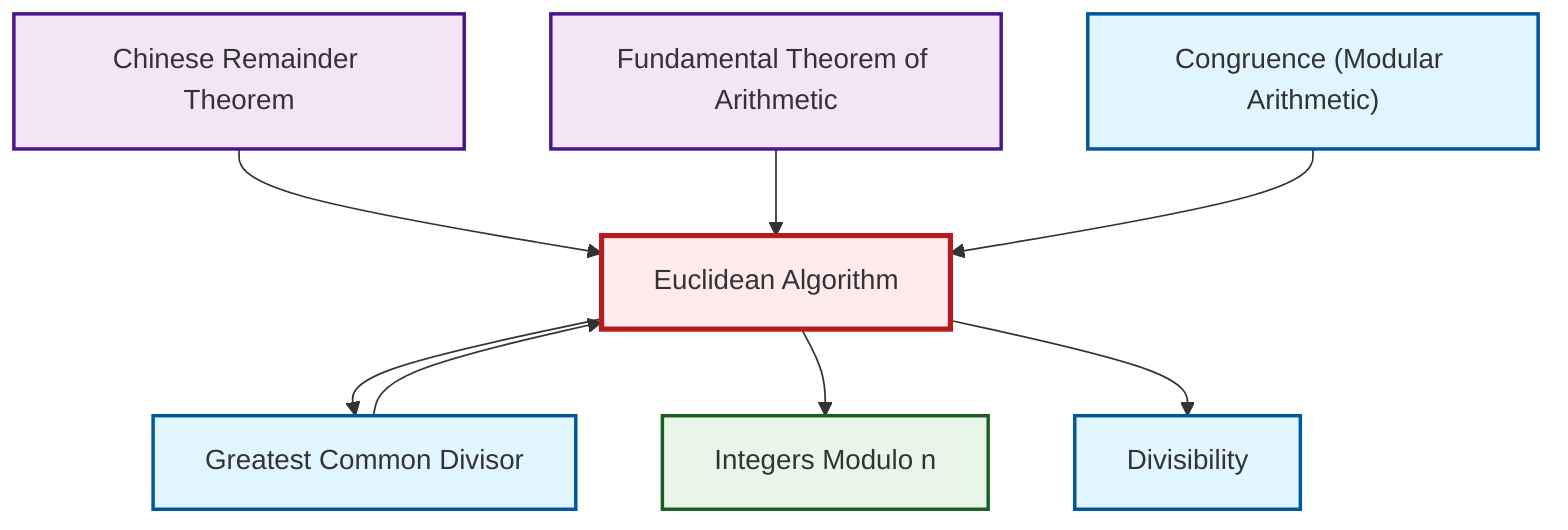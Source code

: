 graph TD
    classDef definition fill:#e1f5fe,stroke:#01579b,stroke-width:2px
    classDef theorem fill:#f3e5f5,stroke:#4a148c,stroke-width:2px
    classDef axiom fill:#fff3e0,stroke:#e65100,stroke-width:2px
    classDef example fill:#e8f5e9,stroke:#1b5e20,stroke-width:2px
    classDef current fill:#ffebee,stroke:#b71c1c,stroke-width:3px
    thm-fundamental-arithmetic["Fundamental Theorem of Arithmetic"]:::theorem
    def-divisibility["Divisibility"]:::definition
    ex-quotient-integers-mod-n["Integers Modulo n"]:::example
    thm-chinese-remainder["Chinese Remainder Theorem"]:::theorem
    thm-euclidean-algorithm["Euclidean Algorithm"]:::theorem
    def-gcd["Greatest Common Divisor"]:::definition
    def-congruence["Congruence (Modular Arithmetic)"]:::definition
    thm-chinese-remainder --> thm-euclidean-algorithm
    thm-fundamental-arithmetic --> thm-euclidean-algorithm
    thm-euclidean-algorithm --> def-gcd
    thm-euclidean-algorithm --> ex-quotient-integers-mod-n
    def-congruence --> thm-euclidean-algorithm
    thm-euclidean-algorithm --> def-divisibility
    def-gcd --> thm-euclidean-algorithm
    class thm-euclidean-algorithm current